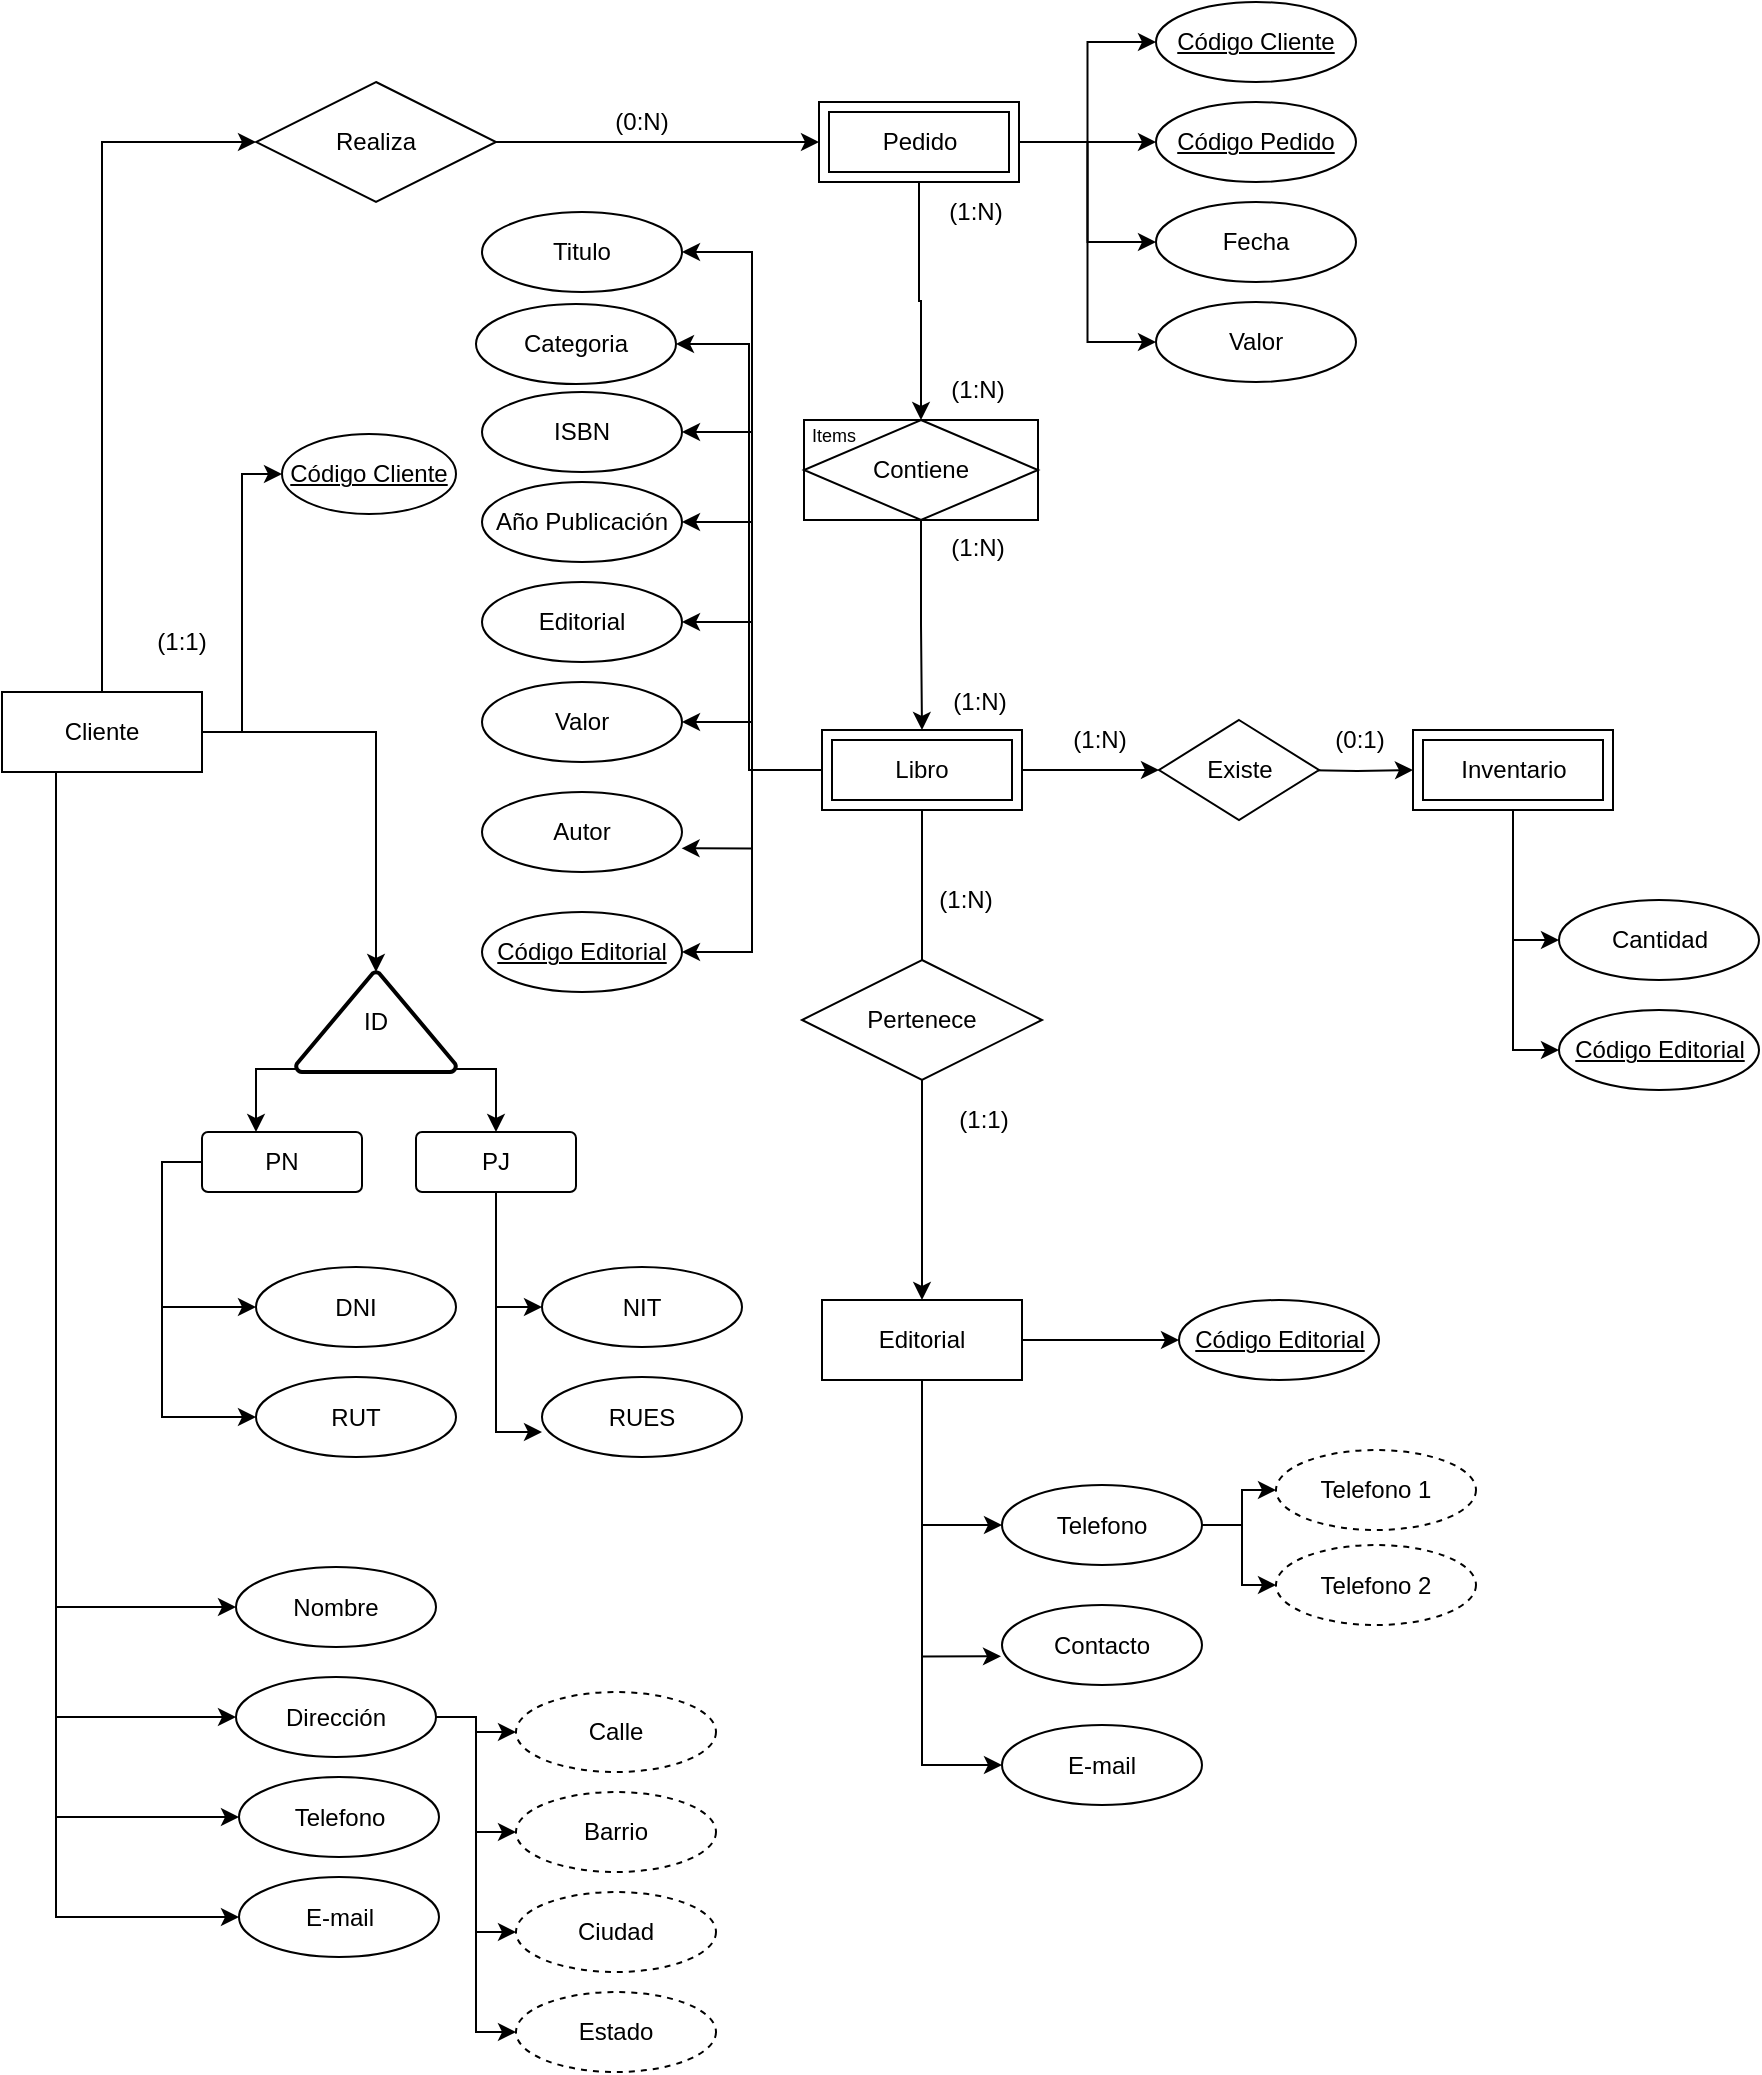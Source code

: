 <mxfile version="27.2.0">
  <diagram name="Página-1" id="5hWvWP4HX-SFYnOjuCj5">
    <mxGraphModel dx="1188" dy="626" grid="1" gridSize="10" guides="1" tooltips="1" connect="1" arrows="1" fold="1" page="1" pageScale="1" pageWidth="827" pageHeight="1169" math="0" shadow="0">
      <root>
        <mxCell id="0" />
        <mxCell id="1" parent="0" />
        <mxCell id="bIbstpp4uyazpAWY5vHL-2" style="edgeStyle=orthogonalEdgeStyle;rounded=0;orthogonalLoop=1;jettySize=auto;html=1;exitX=0.5;exitY=0;exitDx=0;exitDy=0;entryX=0;entryY=0.5;entryDx=0;entryDy=0;" edge="1" parent="1" source="1pu9NDr5MAKM0OqJgRPf-1" target="bIbstpp4uyazpAWY5vHL-1">
          <mxGeometry relative="1" as="geometry" />
        </mxCell>
        <mxCell id="bIbstpp4uyazpAWY5vHL-123" style="edgeStyle=orthogonalEdgeStyle;rounded=0;orthogonalLoop=1;jettySize=auto;html=1;entryX=0;entryY=0.5;entryDx=0;entryDy=0;" edge="1" parent="1" source="1pu9NDr5MAKM0OqJgRPf-1" target="bIbstpp4uyazpAWY5vHL-114">
          <mxGeometry relative="1" as="geometry">
            <Array as="points">
              <mxPoint x="40" y="818" />
            </Array>
          </mxGeometry>
        </mxCell>
        <mxCell id="bIbstpp4uyazpAWY5vHL-124" style="edgeStyle=orthogonalEdgeStyle;rounded=0;orthogonalLoop=1;jettySize=auto;html=1;entryX=0;entryY=0.5;entryDx=0;entryDy=0;" edge="1" parent="1" source="1pu9NDr5MAKM0OqJgRPf-1" target="bIbstpp4uyazpAWY5vHL-115">
          <mxGeometry relative="1" as="geometry">
            <Array as="points">
              <mxPoint x="40" y="873" />
            </Array>
          </mxGeometry>
        </mxCell>
        <mxCell id="bIbstpp4uyazpAWY5vHL-125" style="edgeStyle=orthogonalEdgeStyle;rounded=0;orthogonalLoop=1;jettySize=auto;html=1;entryX=0;entryY=0.5;entryDx=0;entryDy=0;" edge="1" parent="1" source="1pu9NDr5MAKM0OqJgRPf-1" target="bIbstpp4uyazpAWY5vHL-116">
          <mxGeometry relative="1" as="geometry">
            <Array as="points">
              <mxPoint x="40" y="923" />
            </Array>
          </mxGeometry>
        </mxCell>
        <mxCell id="bIbstpp4uyazpAWY5vHL-126" style="edgeStyle=orthogonalEdgeStyle;rounded=0;orthogonalLoop=1;jettySize=auto;html=1;entryX=0;entryY=0.5;entryDx=0;entryDy=0;" edge="1" parent="1" source="1pu9NDr5MAKM0OqJgRPf-1" target="bIbstpp4uyazpAWY5vHL-117">
          <mxGeometry relative="1" as="geometry">
            <Array as="points">
              <mxPoint x="40" y="973" />
            </Array>
          </mxGeometry>
        </mxCell>
        <mxCell id="bIbstpp4uyazpAWY5vHL-135" style="edgeStyle=orthogonalEdgeStyle;rounded=0;orthogonalLoop=1;jettySize=auto;html=1;entryX=0;entryY=0.5;entryDx=0;entryDy=0;" edge="1" parent="1" source="1pu9NDr5MAKM0OqJgRPf-1" target="bIbstpp4uyazpAWY5vHL-134">
          <mxGeometry relative="1" as="geometry" />
        </mxCell>
        <mxCell id="1pu9NDr5MAKM0OqJgRPf-1" value="Cliente" style="whiteSpace=wrap;html=1;align=center;" parent="1" vertex="1">
          <mxGeometry x="13" y="360" width="100" height="40" as="geometry" />
        </mxCell>
        <mxCell id="bIbstpp4uyazpAWY5vHL-26" style="edgeStyle=orthogonalEdgeStyle;rounded=0;orthogonalLoop=1;jettySize=auto;html=1;exitX=0.5;exitY=1;exitDx=0;exitDy=0;entryX=0.5;entryY=0;entryDx=0;entryDy=0;" edge="1" parent="1" source="1pu9NDr5MAKM0OqJgRPf-2" target="bIbstpp4uyazpAWY5vHL-24">
          <mxGeometry relative="1" as="geometry" />
        </mxCell>
        <mxCell id="bIbstpp4uyazpAWY5vHL-73" style="edgeStyle=orthogonalEdgeStyle;rounded=0;orthogonalLoop=1;jettySize=auto;html=1;entryX=0;entryY=0.5;entryDx=0;entryDy=0;" edge="1" parent="1" source="1pu9NDr5MAKM0OqJgRPf-2" target="bIbstpp4uyazpAWY5vHL-130">
          <mxGeometry relative="1" as="geometry">
            <mxPoint x="570" y="85" as="targetPoint" />
          </mxGeometry>
        </mxCell>
        <mxCell id="bIbstpp4uyazpAWY5vHL-74" style="edgeStyle=orthogonalEdgeStyle;rounded=0;orthogonalLoop=1;jettySize=auto;html=1;entryX=0;entryY=0.5;entryDx=0;entryDy=0;" edge="1" parent="1" source="1pu9NDr5MAKM0OqJgRPf-2" target="bIbstpp4uyazpAWY5vHL-131">
          <mxGeometry relative="1" as="geometry">
            <mxPoint x="570" y="135" as="targetPoint" />
          </mxGeometry>
        </mxCell>
        <mxCell id="bIbstpp4uyazpAWY5vHL-139" style="edgeStyle=orthogonalEdgeStyle;rounded=0;orthogonalLoop=1;jettySize=auto;html=1;entryX=0;entryY=0.5;entryDx=0;entryDy=0;" edge="1" parent="1" source="1pu9NDr5MAKM0OqJgRPf-2" target="bIbstpp4uyazpAWY5vHL-138">
          <mxGeometry relative="1" as="geometry" />
        </mxCell>
        <mxCell id="bIbstpp4uyazpAWY5vHL-148" style="edgeStyle=orthogonalEdgeStyle;rounded=0;orthogonalLoop=1;jettySize=auto;html=1;entryX=0;entryY=0.5;entryDx=0;entryDy=0;" edge="1" parent="1" source="1pu9NDr5MAKM0OqJgRPf-2" target="bIbstpp4uyazpAWY5vHL-147">
          <mxGeometry relative="1" as="geometry" />
        </mxCell>
        <mxCell id="1pu9NDr5MAKM0OqJgRPf-2" value="Pedido" style="shape=ext;margin=3;double=1;whiteSpace=wrap;html=1;align=center;" parent="1" vertex="1">
          <mxGeometry x="421.5" y="65" width="100" height="40" as="geometry" />
        </mxCell>
        <mxCell id="bIbstpp4uyazpAWY5vHL-127" style="edgeStyle=orthogonalEdgeStyle;rounded=0;orthogonalLoop=1;jettySize=auto;html=1;entryX=0;entryY=0.5;entryDx=0;entryDy=0;" edge="1" parent="1" source="1pu9NDr5MAKM0OqJgRPf-3" target="bIbstpp4uyazpAWY5vHL-94">
          <mxGeometry relative="1" as="geometry" />
        </mxCell>
        <mxCell id="bIbstpp4uyazpAWY5vHL-129" style="edgeStyle=orthogonalEdgeStyle;rounded=0;orthogonalLoop=1;jettySize=auto;html=1;entryX=0;entryY=0.5;entryDx=0;entryDy=0;" edge="1" parent="1" source="1pu9NDr5MAKM0OqJgRPf-3" target="bIbstpp4uyazpAWY5vHL-95">
          <mxGeometry relative="1" as="geometry" />
        </mxCell>
        <mxCell id="bIbstpp4uyazpAWY5vHL-137" style="edgeStyle=orthogonalEdgeStyle;rounded=0;orthogonalLoop=1;jettySize=auto;html=1;entryX=0;entryY=0.5;entryDx=0;entryDy=0;" edge="1" parent="1" source="1pu9NDr5MAKM0OqJgRPf-3" target="bIbstpp4uyazpAWY5vHL-136">
          <mxGeometry relative="1" as="geometry" />
        </mxCell>
        <mxCell id="1pu9NDr5MAKM0OqJgRPf-3" value="Editorial" style="whiteSpace=wrap;html=1;align=center;" parent="1" vertex="1">
          <mxGeometry x="423" y="664" width="100" height="40" as="geometry" />
        </mxCell>
        <mxCell id="bIbstpp4uyazpAWY5vHL-144" style="edgeStyle=orthogonalEdgeStyle;rounded=0;orthogonalLoop=1;jettySize=auto;html=1;exitX=0.5;exitY=1;exitDx=0;exitDy=0;" edge="1" parent="1" source="1pu9NDr5MAKM0OqJgRPf-4">
          <mxGeometry relative="1" as="geometry">
            <mxPoint x="768.5" y="419.0" as="targetPoint" />
          </mxGeometry>
        </mxCell>
        <mxCell id="bIbstpp4uyazpAWY5vHL-145" style="edgeStyle=orthogonalEdgeStyle;rounded=0;orthogonalLoop=1;jettySize=auto;html=1;entryX=0;entryY=0.5;entryDx=0;entryDy=0;" edge="1" parent="1" source="1pu9NDr5MAKM0OqJgRPf-4" target="bIbstpp4uyazpAWY5vHL-142">
          <mxGeometry relative="1" as="geometry" />
        </mxCell>
        <mxCell id="bIbstpp4uyazpAWY5vHL-146" style="edgeStyle=orthogonalEdgeStyle;rounded=0;orthogonalLoop=1;jettySize=auto;html=1;entryX=0;entryY=0.5;entryDx=0;entryDy=0;" edge="1" parent="1" source="1pu9NDr5MAKM0OqJgRPf-4" target="bIbstpp4uyazpAWY5vHL-132">
          <mxGeometry relative="1" as="geometry" />
        </mxCell>
        <mxCell id="1pu9NDr5MAKM0OqJgRPf-4" value="Inventario" style="shape=ext;margin=3;double=1;whiteSpace=wrap;html=1;align=center;" parent="1" vertex="1">
          <mxGeometry x="718.5" y="379" width="100" height="40" as="geometry" />
        </mxCell>
        <mxCell id="bIbstpp4uyazpAWY5vHL-12" style="edgeStyle=orthogonalEdgeStyle;rounded=0;orthogonalLoop=1;jettySize=auto;html=1;exitX=0.5;exitY=1;exitDx=0;exitDy=0;entryX=0.5;entryY=0;entryDx=0;entryDy=0;" edge="1" parent="1" source="1pu9NDr5MAKM0OqJgRPf-5">
          <mxGeometry relative="1" as="geometry">
            <mxPoint x="473" y="509" as="targetPoint" />
          </mxGeometry>
        </mxCell>
        <mxCell id="bIbstpp4uyazpAWY5vHL-20" value="" style="edgeStyle=orthogonalEdgeStyle;rounded=0;orthogonalLoop=1;jettySize=auto;html=1;" edge="1" parent="1" source="1pu9NDr5MAKM0OqJgRPf-5" target="bIbstpp4uyazpAWY5vHL-16">
          <mxGeometry relative="1" as="geometry" />
        </mxCell>
        <mxCell id="bIbstpp4uyazpAWY5vHL-103" style="edgeStyle=orthogonalEdgeStyle;rounded=0;orthogonalLoop=1;jettySize=auto;html=1;entryX=1;entryY=0.5;entryDx=0;entryDy=0;" edge="1" parent="1" source="1pu9NDr5MAKM0OqJgRPf-5" target="bIbstpp4uyazpAWY5vHL-96">
          <mxGeometry relative="1" as="geometry" />
        </mxCell>
        <mxCell id="bIbstpp4uyazpAWY5vHL-104" style="edgeStyle=orthogonalEdgeStyle;rounded=0;orthogonalLoop=1;jettySize=auto;html=1;entryX=1;entryY=0.5;entryDx=0;entryDy=0;" edge="1" parent="1" source="1pu9NDr5MAKM0OqJgRPf-5" target="bIbstpp4uyazpAWY5vHL-97">
          <mxGeometry relative="1" as="geometry" />
        </mxCell>
        <mxCell id="bIbstpp4uyazpAWY5vHL-105" style="edgeStyle=orthogonalEdgeStyle;rounded=0;orthogonalLoop=1;jettySize=auto;html=1;entryX=1;entryY=0.5;entryDx=0;entryDy=0;" edge="1" parent="1" source="1pu9NDr5MAKM0OqJgRPf-5" target="bIbstpp4uyazpAWY5vHL-98">
          <mxGeometry relative="1" as="geometry" />
        </mxCell>
        <mxCell id="bIbstpp4uyazpAWY5vHL-106" style="edgeStyle=orthogonalEdgeStyle;rounded=0;orthogonalLoop=1;jettySize=auto;html=1;entryX=1;entryY=0.5;entryDx=0;entryDy=0;" edge="1" parent="1" source="1pu9NDr5MAKM0OqJgRPf-5" target="bIbstpp4uyazpAWY5vHL-99">
          <mxGeometry relative="1" as="geometry" />
        </mxCell>
        <mxCell id="bIbstpp4uyazpAWY5vHL-107" style="edgeStyle=orthogonalEdgeStyle;rounded=0;orthogonalLoop=1;jettySize=auto;html=1;entryX=1;entryY=0.5;entryDx=0;entryDy=0;" edge="1" parent="1" source="1pu9NDr5MAKM0OqJgRPf-5" target="bIbstpp4uyazpAWY5vHL-100">
          <mxGeometry relative="1" as="geometry" />
        </mxCell>
        <mxCell id="bIbstpp4uyazpAWY5vHL-108" style="edgeStyle=orthogonalEdgeStyle;rounded=0;orthogonalLoop=1;jettySize=auto;html=1;entryX=1;entryY=0.5;entryDx=0;entryDy=0;" edge="1" parent="1" source="1pu9NDr5MAKM0OqJgRPf-5" target="bIbstpp4uyazpAWY5vHL-101">
          <mxGeometry relative="1" as="geometry" />
        </mxCell>
        <mxCell id="bIbstpp4uyazpAWY5vHL-141" style="edgeStyle=orthogonalEdgeStyle;rounded=0;orthogonalLoop=1;jettySize=auto;html=1;entryX=1;entryY=0.5;entryDx=0;entryDy=0;" edge="1" parent="1" source="1pu9NDr5MAKM0OqJgRPf-5" target="bIbstpp4uyazpAWY5vHL-140">
          <mxGeometry relative="1" as="geometry" />
        </mxCell>
        <mxCell id="1pu9NDr5MAKM0OqJgRPf-5" value="Libro" style="shape=ext;margin=3;double=1;whiteSpace=wrap;html=1;align=center;" parent="1" vertex="1">
          <mxGeometry x="423" y="379" width="100" height="40" as="geometry" />
        </mxCell>
        <mxCell id="bIbstpp4uyazpAWY5vHL-3" style="edgeStyle=orthogonalEdgeStyle;rounded=0;orthogonalLoop=1;jettySize=auto;html=1;exitX=1;exitY=0.5;exitDx=0;exitDy=0;entryX=0;entryY=0.5;entryDx=0;entryDy=0;" edge="1" parent="1" source="bIbstpp4uyazpAWY5vHL-1" target="1pu9NDr5MAKM0OqJgRPf-2">
          <mxGeometry relative="1" as="geometry" />
        </mxCell>
        <mxCell id="bIbstpp4uyazpAWY5vHL-1" value="Realiza" style="shape=rhombus;perimeter=rhombusPerimeter;whiteSpace=wrap;html=1;align=center;" vertex="1" parent="1">
          <mxGeometry x="140" y="55" width="120" height="60" as="geometry" />
        </mxCell>
        <mxCell id="bIbstpp4uyazpAWY5vHL-4" value="(1:1)" style="text;strokeColor=none;align=center;fillColor=none;html=1;verticalAlign=middle;whiteSpace=wrap;rounded=0;" vertex="1" parent="1">
          <mxGeometry x="73" y="320" width="60" height="30" as="geometry" />
        </mxCell>
        <mxCell id="bIbstpp4uyazpAWY5vHL-5" value="(0:N)" style="text;strokeColor=none;align=center;fillColor=none;html=1;verticalAlign=middle;whiteSpace=wrap;rounded=0;" vertex="1" parent="1">
          <mxGeometry x="303" y="60" width="60" height="30" as="geometry" />
        </mxCell>
        <mxCell id="bIbstpp4uyazpAWY5vHL-9" value="(1:N)" style="text;strokeColor=none;align=center;fillColor=none;html=1;verticalAlign=middle;whiteSpace=wrap;rounded=0;" vertex="1" parent="1">
          <mxGeometry x="470" y="105" width="60" height="30" as="geometry" />
        </mxCell>
        <mxCell id="bIbstpp4uyazpAWY5vHL-10" value="(1:N)" style="text;strokeColor=none;align=center;fillColor=none;html=1;verticalAlign=middle;whiteSpace=wrap;rounded=0;" vertex="1" parent="1">
          <mxGeometry x="471.5" y="350" width="60" height="30" as="geometry" />
        </mxCell>
        <mxCell id="bIbstpp4uyazpAWY5vHL-149" value="" style="edgeStyle=orthogonalEdgeStyle;rounded=0;orthogonalLoop=1;jettySize=auto;html=1;" edge="1" parent="1" source="bIbstpp4uyazpAWY5vHL-11" target="1pu9NDr5MAKM0OqJgRPf-3">
          <mxGeometry relative="1" as="geometry" />
        </mxCell>
        <mxCell id="bIbstpp4uyazpAWY5vHL-11" value="Pertenece" style="shape=rhombus;perimeter=rhombusPerimeter;whiteSpace=wrap;html=1;align=center;" vertex="1" parent="1">
          <mxGeometry x="413" y="494" width="120" height="60" as="geometry" />
        </mxCell>
        <mxCell id="bIbstpp4uyazpAWY5vHL-14" value="(1:N)" style="text;strokeColor=none;align=center;fillColor=none;html=1;verticalAlign=middle;whiteSpace=wrap;rounded=0;" vertex="1" parent="1">
          <mxGeometry x="464.5" y="449" width="60" height="30" as="geometry" />
        </mxCell>
        <mxCell id="bIbstpp4uyazpAWY5vHL-15" value="(1:1)" style="text;strokeColor=none;align=center;fillColor=none;html=1;verticalAlign=middle;whiteSpace=wrap;rounded=0;" vertex="1" parent="1">
          <mxGeometry x="473.5" y="559" width="60" height="30" as="geometry" />
        </mxCell>
        <mxCell id="bIbstpp4uyazpAWY5vHL-21" value="" style="edgeStyle=orthogonalEdgeStyle;rounded=0;orthogonalLoop=1;jettySize=auto;html=1;" edge="1" parent="1" target="1pu9NDr5MAKM0OqJgRPf-4">
          <mxGeometry relative="1" as="geometry">
            <mxPoint x="661.5" y="399.0" as="sourcePoint" />
          </mxGeometry>
        </mxCell>
        <mxCell id="bIbstpp4uyazpAWY5vHL-16" value="Existe" style="shape=rhombus;perimeter=rhombusPerimeter;whiteSpace=wrap;html=1;align=center;" vertex="1" parent="1">
          <mxGeometry x="591.5" y="374" width="80" height="50" as="geometry" />
        </mxCell>
        <mxCell id="bIbstpp4uyazpAWY5vHL-22" value="(1:N)" style="text;strokeColor=none;align=center;fillColor=none;html=1;verticalAlign=middle;whiteSpace=wrap;rounded=0;" vertex="1" parent="1">
          <mxGeometry x="531.5" y="369" width="60" height="30" as="geometry" />
        </mxCell>
        <mxCell id="bIbstpp4uyazpAWY5vHL-23" value="(0:1)" style="text;strokeColor=none;align=center;fillColor=none;html=1;verticalAlign=middle;whiteSpace=wrap;rounded=0;" vertex="1" parent="1">
          <mxGeometry x="661.5" y="369" width="60" height="30" as="geometry" />
        </mxCell>
        <mxCell id="bIbstpp4uyazpAWY5vHL-27" style="edgeStyle=orthogonalEdgeStyle;rounded=0;orthogonalLoop=1;jettySize=auto;html=1;exitX=0.5;exitY=1;exitDx=0;exitDy=0;entryX=0.5;entryY=0;entryDx=0;entryDy=0;" edge="1" parent="1" source="bIbstpp4uyazpAWY5vHL-24" target="1pu9NDr5MAKM0OqJgRPf-5">
          <mxGeometry relative="1" as="geometry" />
        </mxCell>
        <mxCell id="bIbstpp4uyazpAWY5vHL-24" value="Contiene" style="shape=associativeEntity;whiteSpace=wrap;html=1;align=center;" vertex="1" parent="1">
          <mxGeometry x="414" y="224" width="117" height="50" as="geometry" />
        </mxCell>
        <mxCell id="bIbstpp4uyazpAWY5vHL-28" value="Items" style="text;strokeColor=none;align=center;fillColor=none;html=1;verticalAlign=middle;whiteSpace=wrap;rounded=0;fontSize=9;" vertex="1" parent="1">
          <mxGeometry x="409" y="222" width="40" height="20" as="geometry" />
        </mxCell>
        <mxCell id="bIbstpp4uyazpAWY5vHL-29" value="(1:N)" style="text;strokeColor=none;align=center;fillColor=none;html=1;verticalAlign=middle;whiteSpace=wrap;rounded=0;" vertex="1" parent="1">
          <mxGeometry x="471" y="194" width="60" height="30" as="geometry" />
        </mxCell>
        <mxCell id="bIbstpp4uyazpAWY5vHL-30" value="(1:N)" style="text;strokeColor=none;align=center;fillColor=none;html=1;verticalAlign=middle;whiteSpace=wrap;rounded=0;" vertex="1" parent="1">
          <mxGeometry x="471" y="273" width="60" height="30" as="geometry" />
        </mxCell>
        <mxCell id="bIbstpp4uyazpAWY5vHL-46" value="Calle" style="ellipse;whiteSpace=wrap;html=1;align=center;dashed=1;" vertex="1" parent="1">
          <mxGeometry x="270" y="860" width="100" height="40" as="geometry" />
        </mxCell>
        <mxCell id="bIbstpp4uyazpAWY5vHL-47" value="Barrio" style="ellipse;whiteSpace=wrap;html=1;align=center;dashed=1;" vertex="1" parent="1">
          <mxGeometry x="270" y="910" width="100" height="40" as="geometry" />
        </mxCell>
        <mxCell id="bIbstpp4uyazpAWY5vHL-48" value="Ciudad" style="ellipse;whiteSpace=wrap;html=1;align=center;dashed=1;" vertex="1" parent="1">
          <mxGeometry x="270" y="960" width="100" height="40" as="geometry" />
        </mxCell>
        <mxCell id="bIbstpp4uyazpAWY5vHL-49" value="Estado" style="ellipse;whiteSpace=wrap;html=1;align=center;dashed=1;" vertex="1" parent="1">
          <mxGeometry x="270" y="1010" width="100" height="40" as="geometry" />
        </mxCell>
        <mxCell id="bIbstpp4uyazpAWY5vHL-59" style="edgeStyle=orthogonalEdgeStyle;rounded=0;orthogonalLoop=1;jettySize=auto;html=1;exitX=0.01;exitY=0.97;exitDx=0;exitDy=0;exitPerimeter=0;entryX=0.5;entryY=0;entryDx=0;entryDy=0;" edge="1" parent="1" source="bIbstpp4uyazpAWY5vHL-54">
          <mxGeometry relative="1" as="geometry">
            <mxPoint x="140" y="580" as="targetPoint" />
          </mxGeometry>
        </mxCell>
        <mxCell id="bIbstpp4uyazpAWY5vHL-60" style="edgeStyle=orthogonalEdgeStyle;rounded=0;orthogonalLoop=1;jettySize=auto;html=1;exitX=0.99;exitY=0.97;exitDx=0;exitDy=0;exitPerimeter=0;entryX=0.5;entryY=0;entryDx=0;entryDy=0;" edge="1" parent="1" source="bIbstpp4uyazpAWY5vHL-54" target="bIbstpp4uyazpAWY5vHL-58">
          <mxGeometry relative="1" as="geometry" />
        </mxCell>
        <mxCell id="bIbstpp4uyazpAWY5vHL-54" value="ID" style="strokeWidth=2;html=1;shape=mxgraph.flowchart.extract_or_measurement;whiteSpace=wrap;" vertex="1" parent="1">
          <mxGeometry x="160" y="500" width="80" height="50" as="geometry" />
        </mxCell>
        <mxCell id="bIbstpp4uyazpAWY5vHL-56" style="edgeStyle=orthogonalEdgeStyle;rounded=0;orthogonalLoop=1;jettySize=auto;html=1;exitX=1;exitY=0.5;exitDx=0;exitDy=0;entryX=0.5;entryY=0;entryDx=0;entryDy=0;entryPerimeter=0;" edge="1" parent="1" source="1pu9NDr5MAKM0OqJgRPf-1" target="bIbstpp4uyazpAWY5vHL-54">
          <mxGeometry relative="1" as="geometry" />
        </mxCell>
        <mxCell id="bIbstpp4uyazpAWY5vHL-67" style="edgeStyle=orthogonalEdgeStyle;rounded=0;orthogonalLoop=1;jettySize=auto;html=1;entryX=0;entryY=0.5;entryDx=0;entryDy=0;exitX=0;exitY=0.5;exitDx=0;exitDy=0;" edge="1" parent="1" source="bIbstpp4uyazpAWY5vHL-57" target="bIbstpp4uyazpAWY5vHL-61">
          <mxGeometry relative="1" as="geometry">
            <mxPoint x="143" y="610" as="sourcePoint" />
          </mxGeometry>
        </mxCell>
        <mxCell id="bIbstpp4uyazpAWY5vHL-68" style="edgeStyle=orthogonalEdgeStyle;rounded=0;orthogonalLoop=1;jettySize=auto;html=1;entryX=0;entryY=0.5;entryDx=0;entryDy=0;exitX=0;exitY=0.5;exitDx=0;exitDy=0;" edge="1" parent="1" source="bIbstpp4uyazpAWY5vHL-57" target="bIbstpp4uyazpAWY5vHL-62">
          <mxGeometry relative="1" as="geometry">
            <mxPoint x="143" y="610" as="sourcePoint" />
          </mxGeometry>
        </mxCell>
        <mxCell id="bIbstpp4uyazpAWY5vHL-57" value="PN" style="rounded=1;arcSize=10;whiteSpace=wrap;html=1;align=center;" vertex="1" parent="1">
          <mxGeometry x="113" y="580" width="80" height="30" as="geometry" />
        </mxCell>
        <mxCell id="bIbstpp4uyazpAWY5vHL-69" style="edgeStyle=orthogonalEdgeStyle;rounded=0;orthogonalLoop=1;jettySize=auto;html=1;entryX=0;entryY=0.5;entryDx=0;entryDy=0;" edge="1" parent="1" source="bIbstpp4uyazpAWY5vHL-58" target="bIbstpp4uyazpAWY5vHL-63">
          <mxGeometry relative="1" as="geometry" />
        </mxCell>
        <mxCell id="bIbstpp4uyazpAWY5vHL-58" value="PJ" style="rounded=1;arcSize=10;whiteSpace=wrap;html=1;align=center;" vertex="1" parent="1">
          <mxGeometry x="220" y="580" width="80" height="30" as="geometry" />
        </mxCell>
        <mxCell id="bIbstpp4uyazpAWY5vHL-61" value="DNI" style="ellipse;whiteSpace=wrap;html=1;align=center;" vertex="1" parent="1">
          <mxGeometry x="140" y="647.5" width="100" height="40" as="geometry" />
        </mxCell>
        <mxCell id="bIbstpp4uyazpAWY5vHL-62" value="RUT" style="ellipse;whiteSpace=wrap;html=1;align=center;" vertex="1" parent="1">
          <mxGeometry x="140" y="702.5" width="100" height="40" as="geometry" />
        </mxCell>
        <mxCell id="bIbstpp4uyazpAWY5vHL-63" value="NIT" style="ellipse;whiteSpace=wrap;html=1;align=center;" vertex="1" parent="1">
          <mxGeometry x="283" y="647.5" width="100" height="40" as="geometry" />
        </mxCell>
        <mxCell id="bIbstpp4uyazpAWY5vHL-64" value="RUES" style="ellipse;whiteSpace=wrap;html=1;align=center;" vertex="1" parent="1">
          <mxGeometry x="283" y="702.5" width="100" height="40" as="geometry" />
        </mxCell>
        <mxCell id="bIbstpp4uyazpAWY5vHL-70" style="edgeStyle=orthogonalEdgeStyle;rounded=0;orthogonalLoop=1;jettySize=auto;html=1;entryX=0;entryY=0.688;entryDx=0;entryDy=0;entryPerimeter=0;" edge="1" parent="1" source="bIbstpp4uyazpAWY5vHL-58" target="bIbstpp4uyazpAWY5vHL-64">
          <mxGeometry relative="1" as="geometry" />
        </mxCell>
        <mxCell id="bIbstpp4uyazpAWY5vHL-93" value="Contacto" style="ellipse;whiteSpace=wrap;html=1;align=center;" vertex="1" parent="1">
          <mxGeometry x="513" y="816.5" width="100" height="40" as="geometry" />
        </mxCell>
        <mxCell id="bIbstpp4uyazpAWY5vHL-112" style="edgeStyle=orthogonalEdgeStyle;rounded=0;orthogonalLoop=1;jettySize=auto;html=1;exitX=1;exitY=0.5;exitDx=0;exitDy=0;entryX=0;entryY=0.5;entryDx=0;entryDy=0;" edge="1" parent="1" source="bIbstpp4uyazpAWY5vHL-94" target="bIbstpp4uyazpAWY5vHL-110">
          <mxGeometry relative="1" as="geometry" />
        </mxCell>
        <mxCell id="bIbstpp4uyazpAWY5vHL-113" style="edgeStyle=orthogonalEdgeStyle;rounded=0;orthogonalLoop=1;jettySize=auto;html=1;entryX=0;entryY=0.5;entryDx=0;entryDy=0;" edge="1" parent="1" source="bIbstpp4uyazpAWY5vHL-94" target="bIbstpp4uyazpAWY5vHL-111">
          <mxGeometry relative="1" as="geometry" />
        </mxCell>
        <mxCell id="bIbstpp4uyazpAWY5vHL-94" value="Telefono" style="ellipse;whiteSpace=wrap;html=1;align=center;" vertex="1" parent="1">
          <mxGeometry x="513" y="756.5" width="100" height="40" as="geometry" />
        </mxCell>
        <mxCell id="bIbstpp4uyazpAWY5vHL-95" value="E-mail" style="ellipse;whiteSpace=wrap;html=1;align=center;" vertex="1" parent="1">
          <mxGeometry x="513" y="876.5" width="100" height="40" as="geometry" />
        </mxCell>
        <mxCell id="bIbstpp4uyazpAWY5vHL-96" value="Titulo" style="ellipse;whiteSpace=wrap;html=1;align=center;" vertex="1" parent="1">
          <mxGeometry x="253" y="120" width="100" height="40" as="geometry" />
        </mxCell>
        <mxCell id="bIbstpp4uyazpAWY5vHL-97" value="Categoria" style="ellipse;whiteSpace=wrap;html=1;align=center;" vertex="1" parent="1">
          <mxGeometry x="250" y="166" width="100" height="40" as="geometry" />
        </mxCell>
        <mxCell id="bIbstpp4uyazpAWY5vHL-98" value="ISBN" style="ellipse;whiteSpace=wrap;html=1;align=center;" vertex="1" parent="1">
          <mxGeometry x="253" y="210" width="100" height="40" as="geometry" />
        </mxCell>
        <mxCell id="bIbstpp4uyazpAWY5vHL-99" value="Año Publicación" style="ellipse;whiteSpace=wrap;html=1;align=center;" vertex="1" parent="1">
          <mxGeometry x="253" y="255" width="100" height="40" as="geometry" />
        </mxCell>
        <mxCell id="bIbstpp4uyazpAWY5vHL-100" value="Editorial" style="ellipse;whiteSpace=wrap;html=1;align=center;" vertex="1" parent="1">
          <mxGeometry x="253" y="305" width="100" height="40" as="geometry" />
        </mxCell>
        <mxCell id="bIbstpp4uyazpAWY5vHL-101" value="Valor" style="ellipse;whiteSpace=wrap;html=1;align=center;" vertex="1" parent="1">
          <mxGeometry x="253" y="355" width="100" height="40" as="geometry" />
        </mxCell>
        <mxCell id="bIbstpp4uyazpAWY5vHL-102" value="Autor" style="ellipse;whiteSpace=wrap;html=1;align=center;" vertex="1" parent="1">
          <mxGeometry x="253" y="410" width="100" height="40" as="geometry" />
        </mxCell>
        <mxCell id="bIbstpp4uyazpAWY5vHL-109" style="edgeStyle=orthogonalEdgeStyle;rounded=0;orthogonalLoop=1;jettySize=auto;html=1;entryX=0.998;entryY=0.704;entryDx=0;entryDy=0;entryPerimeter=0;" edge="1" parent="1" source="1pu9NDr5MAKM0OqJgRPf-5" target="bIbstpp4uyazpAWY5vHL-102">
          <mxGeometry relative="1" as="geometry" />
        </mxCell>
        <mxCell id="bIbstpp4uyazpAWY5vHL-110" value="Telefono 1" style="ellipse;whiteSpace=wrap;html=1;align=center;dashed=1;" vertex="1" parent="1">
          <mxGeometry x="650" y="739" width="100" height="40" as="geometry" />
        </mxCell>
        <mxCell id="bIbstpp4uyazpAWY5vHL-111" value="Telefono 2" style="ellipse;whiteSpace=wrap;html=1;align=center;dashed=1;" vertex="1" parent="1">
          <mxGeometry x="650" y="786.5" width="100" height="40" as="geometry" />
        </mxCell>
        <mxCell id="bIbstpp4uyazpAWY5vHL-114" value="Nombre" style="ellipse;whiteSpace=wrap;html=1;align=center;" vertex="1" parent="1">
          <mxGeometry x="130" y="797.5" width="100" height="40" as="geometry" />
        </mxCell>
        <mxCell id="bIbstpp4uyazpAWY5vHL-118" style="edgeStyle=orthogonalEdgeStyle;rounded=0;orthogonalLoop=1;jettySize=auto;html=1;entryX=0;entryY=0.5;entryDx=0;entryDy=0;" edge="1" parent="1" source="bIbstpp4uyazpAWY5vHL-115" target="bIbstpp4uyazpAWY5vHL-46">
          <mxGeometry relative="1" as="geometry" />
        </mxCell>
        <mxCell id="bIbstpp4uyazpAWY5vHL-119" style="edgeStyle=orthogonalEdgeStyle;rounded=0;orthogonalLoop=1;jettySize=auto;html=1;entryX=0;entryY=0.5;entryDx=0;entryDy=0;" edge="1" parent="1" source="bIbstpp4uyazpAWY5vHL-115" target="bIbstpp4uyazpAWY5vHL-47">
          <mxGeometry relative="1" as="geometry" />
        </mxCell>
        <mxCell id="bIbstpp4uyazpAWY5vHL-120" style="edgeStyle=orthogonalEdgeStyle;rounded=0;orthogonalLoop=1;jettySize=auto;html=1;entryX=0;entryY=0.5;entryDx=0;entryDy=0;" edge="1" parent="1" source="bIbstpp4uyazpAWY5vHL-115" target="bIbstpp4uyazpAWY5vHL-48">
          <mxGeometry relative="1" as="geometry" />
        </mxCell>
        <mxCell id="bIbstpp4uyazpAWY5vHL-122" style="edgeStyle=orthogonalEdgeStyle;rounded=0;orthogonalLoop=1;jettySize=auto;html=1;entryX=0;entryY=0.5;entryDx=0;entryDy=0;" edge="1" parent="1" source="bIbstpp4uyazpAWY5vHL-115" target="bIbstpp4uyazpAWY5vHL-49">
          <mxGeometry relative="1" as="geometry" />
        </mxCell>
        <mxCell id="bIbstpp4uyazpAWY5vHL-115" value="Dirección" style="ellipse;whiteSpace=wrap;html=1;align=center;" vertex="1" parent="1">
          <mxGeometry x="130" y="852.5" width="100" height="40" as="geometry" />
        </mxCell>
        <mxCell id="bIbstpp4uyazpAWY5vHL-116" value="Telefono" style="ellipse;whiteSpace=wrap;html=1;align=center;" vertex="1" parent="1">
          <mxGeometry x="131.5" y="902.5" width="100" height="40" as="geometry" />
        </mxCell>
        <mxCell id="bIbstpp4uyazpAWY5vHL-117" value="E-mail" style="ellipse;whiteSpace=wrap;html=1;align=center;" vertex="1" parent="1">
          <mxGeometry x="131.5" y="952.5" width="100" height="40" as="geometry" />
        </mxCell>
        <mxCell id="bIbstpp4uyazpAWY5vHL-128" style="edgeStyle=orthogonalEdgeStyle;rounded=0;orthogonalLoop=1;jettySize=auto;html=1;entryX=-0.005;entryY=0.642;entryDx=0;entryDy=0;entryPerimeter=0;" edge="1" parent="1" source="1pu9NDr5MAKM0OqJgRPf-3" target="bIbstpp4uyazpAWY5vHL-93">
          <mxGeometry relative="1" as="geometry" />
        </mxCell>
        <mxCell id="bIbstpp4uyazpAWY5vHL-130" value="Fecha" style="ellipse;whiteSpace=wrap;html=1;align=center;" vertex="1" parent="1">
          <mxGeometry x="590" y="115" width="100" height="40" as="geometry" />
        </mxCell>
        <mxCell id="bIbstpp4uyazpAWY5vHL-131" value="Valor" style="ellipse;whiteSpace=wrap;html=1;align=center;" vertex="1" parent="1">
          <mxGeometry x="590" y="165" width="100" height="40" as="geometry" />
        </mxCell>
        <mxCell id="bIbstpp4uyazpAWY5vHL-132" value="Cantidad" style="ellipse;whiteSpace=wrap;html=1;align=center;" vertex="1" parent="1">
          <mxGeometry x="791.5" y="464" width="100" height="40" as="geometry" />
        </mxCell>
        <mxCell id="bIbstpp4uyazpAWY5vHL-134" value="Código Cliente" style="ellipse;whiteSpace=wrap;html=1;align=center;fontStyle=4;" vertex="1" parent="1">
          <mxGeometry x="153" y="231" width="87" height="40" as="geometry" />
        </mxCell>
        <mxCell id="bIbstpp4uyazpAWY5vHL-136" value="Código Editorial" style="ellipse;whiteSpace=wrap;html=1;align=center;fontStyle=4;" vertex="1" parent="1">
          <mxGeometry x="601.5" y="664" width="100" height="40" as="geometry" />
        </mxCell>
        <mxCell id="bIbstpp4uyazpAWY5vHL-138" value="Código Cliente" style="ellipse;whiteSpace=wrap;html=1;align=center;fontStyle=4;" vertex="1" parent="1">
          <mxGeometry x="590" y="15" width="100" height="40" as="geometry" />
        </mxCell>
        <mxCell id="bIbstpp4uyazpAWY5vHL-140" value="Código Editorial" style="ellipse;whiteSpace=wrap;html=1;align=center;fontStyle=4;" vertex="1" parent="1">
          <mxGeometry x="253" y="470" width="100" height="40" as="geometry" />
        </mxCell>
        <mxCell id="bIbstpp4uyazpAWY5vHL-142" value="Código Editorial" style="ellipse;whiteSpace=wrap;html=1;align=center;fontStyle=4;" vertex="1" parent="1">
          <mxGeometry x="791.5" y="519" width="100" height="40" as="geometry" />
        </mxCell>
        <mxCell id="bIbstpp4uyazpAWY5vHL-147" value="Código Pedido" style="ellipse;whiteSpace=wrap;html=1;align=center;fontStyle=4;" vertex="1" parent="1">
          <mxGeometry x="590" y="65" width="100" height="40" as="geometry" />
        </mxCell>
      </root>
    </mxGraphModel>
  </diagram>
</mxfile>
